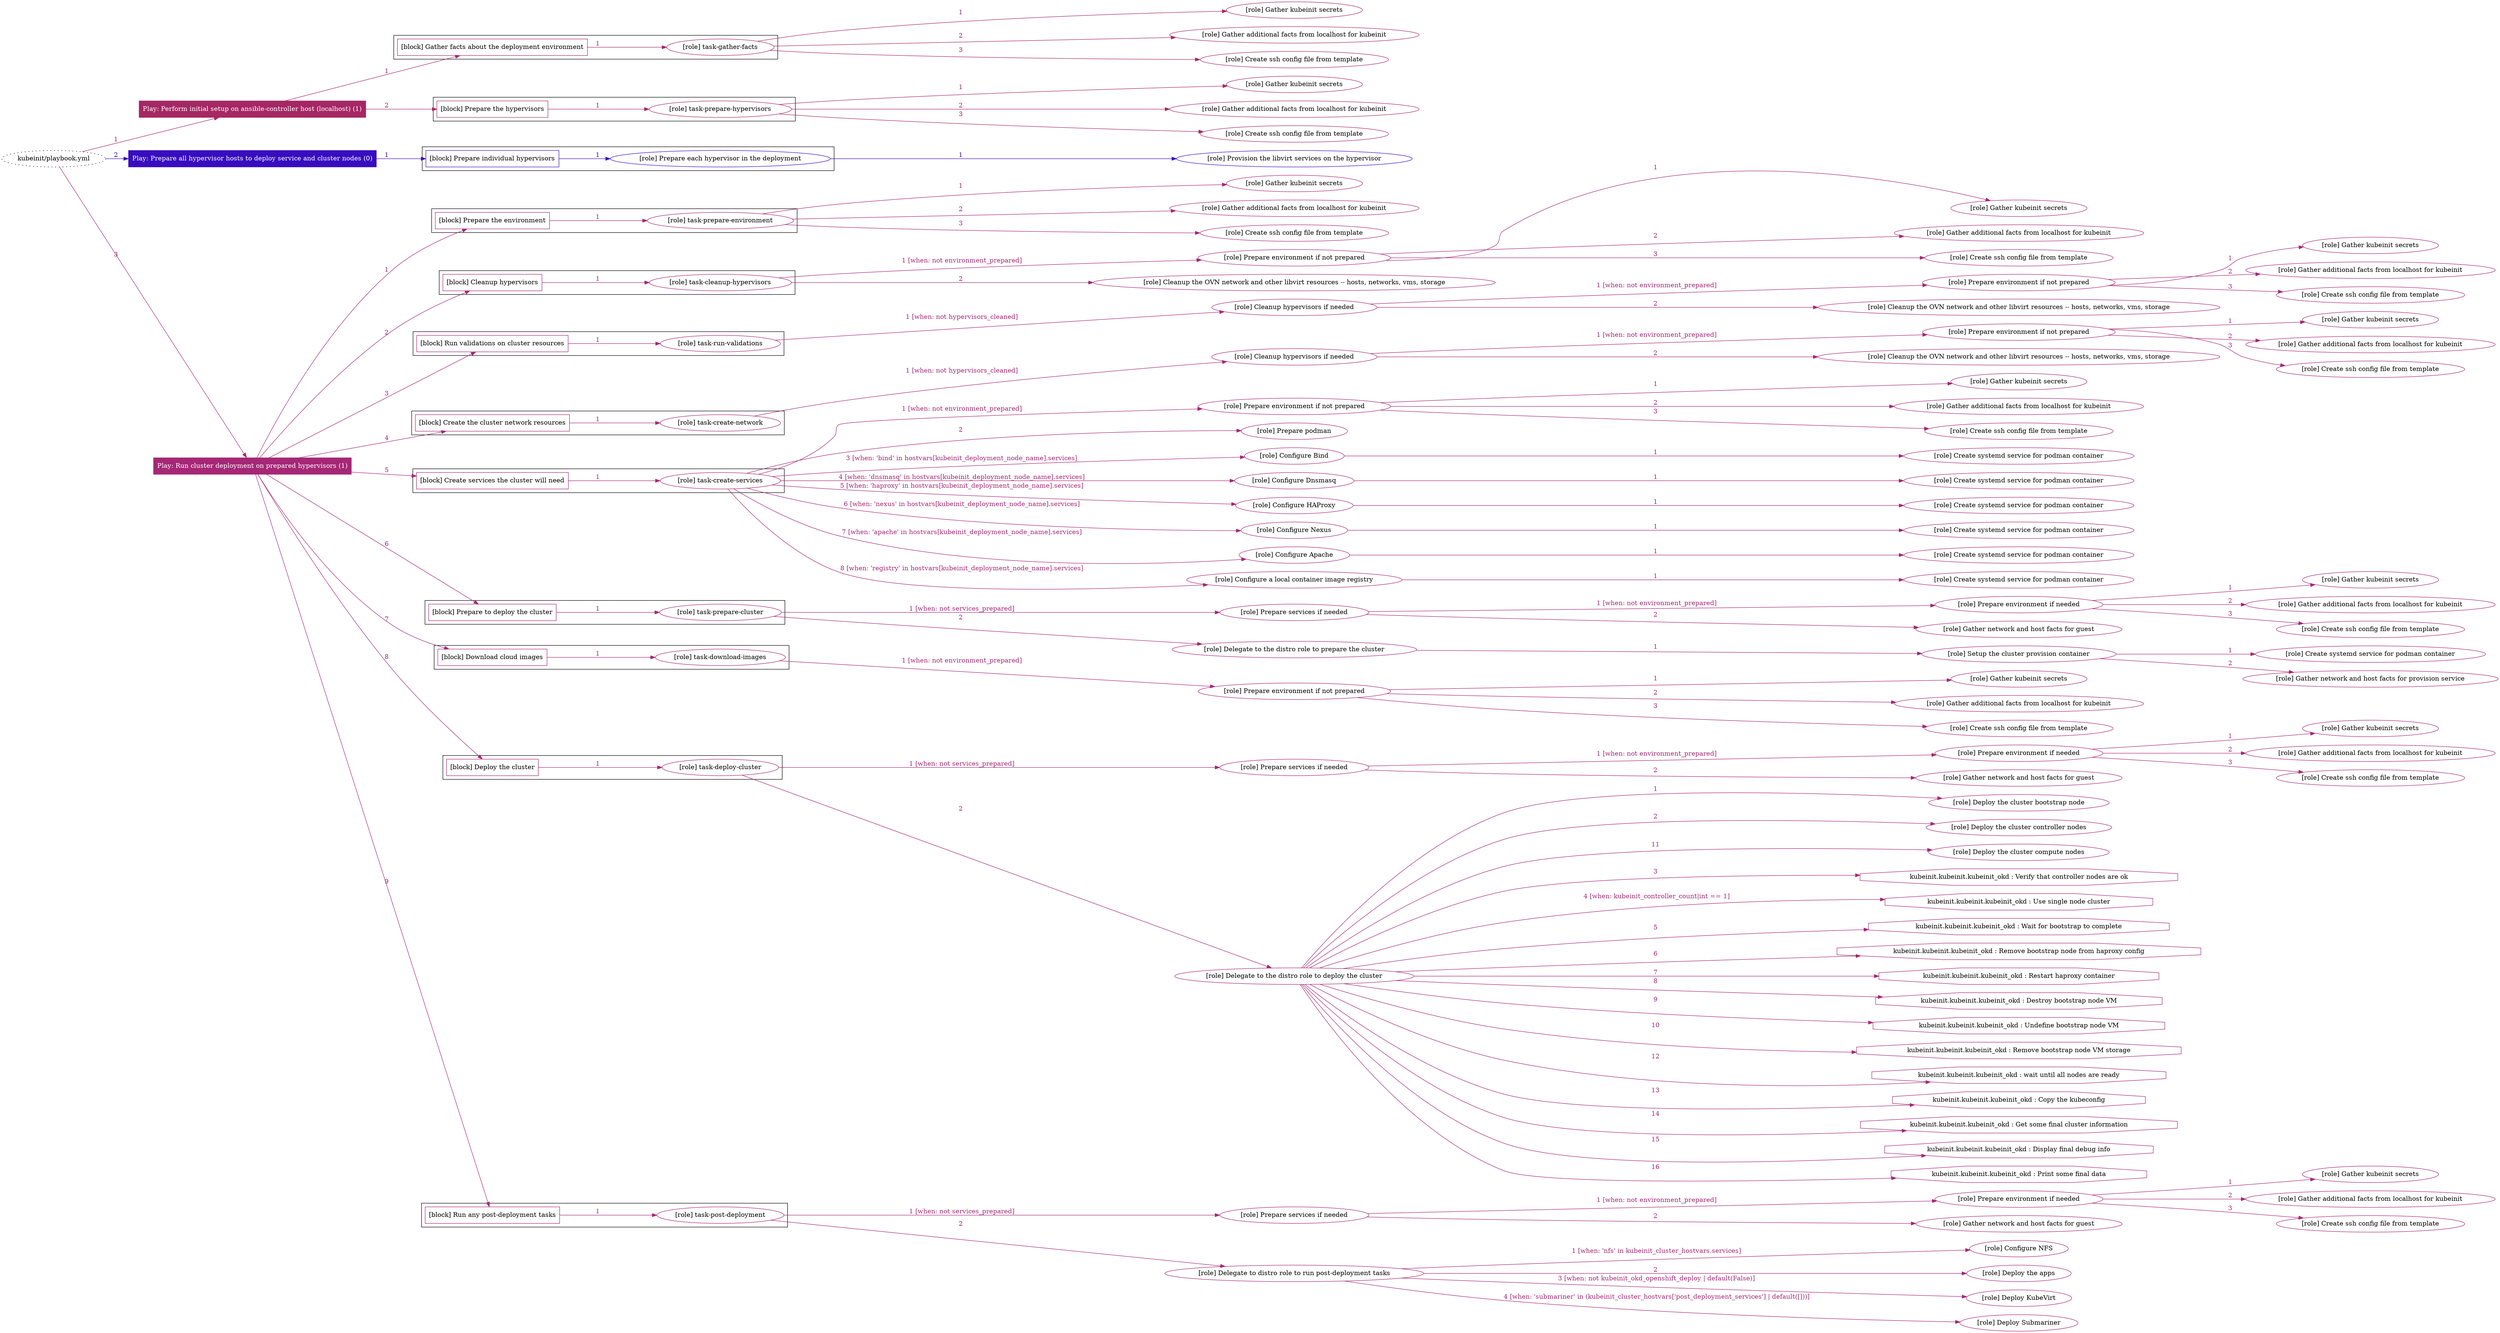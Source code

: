 digraph {
	graph [concentrate=true ordering=in rankdir=LR ratio=fill]
	edge [esep=5 sep=10]
	"kubeinit/playbook.yml" [URL="/home/runner/work/kubeinit/kubeinit/kubeinit/playbook.yml" id=playbook_8bba16a3 style=dotted]
	play_298c1150 [label="Play: Perform initial setup on ansible-controller host (localhost) (1)" URL="/home/runner/work/kubeinit/kubeinit/kubeinit/playbook.yml" color="#a52764" fontcolor="#ffffff" id=play_298c1150 shape=box style=filled tooltip=localhost]
	"kubeinit/playbook.yml" -> play_298c1150 [label="1 " color="#a52764" fontcolor="#a52764" id=edge_2443ca2d labeltooltip="1 " tooltip="1 "]
	subgraph "Gather kubeinit secrets" {
		role_be871ae6 [label="[role] Gather kubeinit secrets" URL="/home/runner/.ansible/collections/ansible_collections/kubeinit/kubeinit/roles/kubeinit_prepare/tasks/gather_kubeinit_facts.yml" color="#a52764" id=role_be871ae6 tooltip="Gather kubeinit secrets"]
	}
	subgraph "Gather additional facts from localhost for kubeinit" {
		role_c6b97540 [label="[role] Gather additional facts from localhost for kubeinit" URL="/home/runner/.ansible/collections/ansible_collections/kubeinit/kubeinit/roles/kubeinit_prepare/tasks/gather_kubeinit_facts.yml" color="#a52764" id=role_c6b97540 tooltip="Gather additional facts from localhost for kubeinit"]
	}
	subgraph "Create ssh config file from template" {
		role_3e0d8924 [label="[role] Create ssh config file from template" URL="/home/runner/.ansible/collections/ansible_collections/kubeinit/kubeinit/roles/kubeinit_prepare/tasks/gather_kubeinit_facts.yml" color="#a52764" id=role_3e0d8924 tooltip="Create ssh config file from template"]
	}
	subgraph "task-gather-facts" {
		role_229a7593 [label="[role] task-gather-facts" URL="/home/runner/work/kubeinit/kubeinit/kubeinit/playbook.yml" color="#a52764" id=role_229a7593 tooltip="task-gather-facts"]
		role_229a7593 -> role_be871ae6 [label="1 " color="#a52764" fontcolor="#a52764" id=edge_94e85a95 labeltooltip="1 " tooltip="1 "]
		role_229a7593 -> role_c6b97540 [label="2 " color="#a52764" fontcolor="#a52764" id=edge_6e5952a1 labeltooltip="2 " tooltip="2 "]
		role_229a7593 -> role_3e0d8924 [label="3 " color="#a52764" fontcolor="#a52764" id=edge_003f9d13 labeltooltip="3 " tooltip="3 "]
	}
	subgraph "Gather kubeinit secrets" {
		role_cd60d094 [label="[role] Gather kubeinit secrets" URL="/home/runner/.ansible/collections/ansible_collections/kubeinit/kubeinit/roles/kubeinit_prepare/tasks/gather_kubeinit_facts.yml" color="#a52764" id=role_cd60d094 tooltip="Gather kubeinit secrets"]
	}
	subgraph "Gather additional facts from localhost for kubeinit" {
		role_15b84cd7 [label="[role] Gather additional facts from localhost for kubeinit" URL="/home/runner/.ansible/collections/ansible_collections/kubeinit/kubeinit/roles/kubeinit_prepare/tasks/gather_kubeinit_facts.yml" color="#a52764" id=role_15b84cd7 tooltip="Gather additional facts from localhost for kubeinit"]
	}
	subgraph "Create ssh config file from template" {
		role_4c7adc35 [label="[role] Create ssh config file from template" URL="/home/runner/.ansible/collections/ansible_collections/kubeinit/kubeinit/roles/kubeinit_prepare/tasks/gather_kubeinit_facts.yml" color="#a52764" id=role_4c7adc35 tooltip="Create ssh config file from template"]
	}
	subgraph "task-prepare-hypervisors" {
		role_19bfb88e [label="[role] task-prepare-hypervisors" URL="/home/runner/work/kubeinit/kubeinit/kubeinit/playbook.yml" color="#a52764" id=role_19bfb88e tooltip="task-prepare-hypervisors"]
		role_19bfb88e -> role_cd60d094 [label="1 " color="#a52764" fontcolor="#a52764" id=edge_35d46759 labeltooltip="1 " tooltip="1 "]
		role_19bfb88e -> role_15b84cd7 [label="2 " color="#a52764" fontcolor="#a52764" id=edge_389e62aa labeltooltip="2 " tooltip="2 "]
		role_19bfb88e -> role_4c7adc35 [label="3 " color="#a52764" fontcolor="#a52764" id=edge_4c8600df labeltooltip="3 " tooltip="3 "]
	}
	subgraph "Play: Perform initial setup on ansible-controller host (localhost) (1)" {
		play_298c1150 -> block_a85efd81 [label=1 color="#a52764" fontcolor="#a52764" id=edge_731f6dea labeltooltip=1 tooltip=1]
		subgraph cluster_block_a85efd81 {
			block_a85efd81 [label="[block] Gather facts about the deployment environment" URL="/home/runner/work/kubeinit/kubeinit/kubeinit/playbook.yml" color="#a52764" id=block_a85efd81 labeltooltip="Gather facts about the deployment environment" shape=box tooltip="Gather facts about the deployment environment"]
			block_a85efd81 -> role_229a7593 [label="1 " color="#a52764" fontcolor="#a52764" id=edge_6ba01e32 labeltooltip="1 " tooltip="1 "]
		}
		play_298c1150 -> block_88b16ea9 [label=2 color="#a52764" fontcolor="#a52764" id=edge_bb5fac84 labeltooltip=2 tooltip=2]
		subgraph cluster_block_88b16ea9 {
			block_88b16ea9 [label="[block] Prepare the hypervisors" URL="/home/runner/work/kubeinit/kubeinit/kubeinit/playbook.yml" color="#a52764" id=block_88b16ea9 labeltooltip="Prepare the hypervisors" shape=box tooltip="Prepare the hypervisors"]
			block_88b16ea9 -> role_19bfb88e [label="1 " color="#a52764" fontcolor="#a52764" id=edge_de66928a labeltooltip="1 " tooltip="1 "]
		}
	}
	play_d7772b7f [label="Play: Prepare all hypervisor hosts to deploy service and cluster nodes (0)" URL="/home/runner/work/kubeinit/kubeinit/kubeinit/playbook.yml" color="#380dbf" fontcolor="#ffffff" id=play_d7772b7f shape=box style=filled tooltip="Play: Prepare all hypervisor hosts to deploy service and cluster nodes (0)"]
	"kubeinit/playbook.yml" -> play_d7772b7f [label="2 " color="#380dbf" fontcolor="#380dbf" id=edge_390baf50 labeltooltip="2 " tooltip="2 "]
	subgraph "Provision the libvirt services on the hypervisor" {
		role_87fde00a [label="[role] Provision the libvirt services on the hypervisor" URL="/home/runner/.ansible/collections/ansible_collections/kubeinit/kubeinit/roles/kubeinit_prepare/tasks/prepare_hypervisor.yml" color="#380dbf" id=role_87fde00a tooltip="Provision the libvirt services on the hypervisor"]
	}
	subgraph "Prepare each hypervisor in the deployment" {
		role_7b59f440 [label="[role] Prepare each hypervisor in the deployment" URL="/home/runner/work/kubeinit/kubeinit/kubeinit/playbook.yml" color="#380dbf" id=role_7b59f440 tooltip="Prepare each hypervisor in the deployment"]
		role_7b59f440 -> role_87fde00a [label="1 " color="#380dbf" fontcolor="#380dbf" id=edge_9df9d782 labeltooltip="1 " tooltip="1 "]
	}
	subgraph "Play: Prepare all hypervisor hosts to deploy service and cluster nodes (0)" {
		play_d7772b7f -> block_9e5c68e3 [label=1 color="#380dbf" fontcolor="#380dbf" id=edge_b42a33ef labeltooltip=1 tooltip=1]
		subgraph cluster_block_9e5c68e3 {
			block_9e5c68e3 [label="[block] Prepare individual hypervisors" URL="/home/runner/work/kubeinit/kubeinit/kubeinit/playbook.yml" color="#380dbf" id=block_9e5c68e3 labeltooltip="Prepare individual hypervisors" shape=box tooltip="Prepare individual hypervisors"]
			block_9e5c68e3 -> role_7b59f440 [label="1 " color="#380dbf" fontcolor="#380dbf" id=edge_3a392084 labeltooltip="1 " tooltip="1 "]
		}
	}
	play_c124c554 [label="Play: Run cluster deployment on prepared hypervisors (1)" URL="/home/runner/work/kubeinit/kubeinit/kubeinit/playbook.yml" color="#a52776" fontcolor="#ffffff" id=play_c124c554 shape=box style=filled tooltip=localhost]
	"kubeinit/playbook.yml" -> play_c124c554 [label="3 " color="#a52776" fontcolor="#a52776" id=edge_d4a21725 labeltooltip="3 " tooltip="3 "]
	subgraph "Gather kubeinit secrets" {
		role_42d2a029 [label="[role] Gather kubeinit secrets" URL="/home/runner/.ansible/collections/ansible_collections/kubeinit/kubeinit/roles/kubeinit_prepare/tasks/gather_kubeinit_facts.yml" color="#a52776" id=role_42d2a029 tooltip="Gather kubeinit secrets"]
	}
	subgraph "Gather additional facts from localhost for kubeinit" {
		role_2767defe [label="[role] Gather additional facts from localhost for kubeinit" URL="/home/runner/.ansible/collections/ansible_collections/kubeinit/kubeinit/roles/kubeinit_prepare/tasks/gather_kubeinit_facts.yml" color="#a52776" id=role_2767defe tooltip="Gather additional facts from localhost for kubeinit"]
	}
	subgraph "Create ssh config file from template" {
		role_16502e6c [label="[role] Create ssh config file from template" URL="/home/runner/.ansible/collections/ansible_collections/kubeinit/kubeinit/roles/kubeinit_prepare/tasks/gather_kubeinit_facts.yml" color="#a52776" id=role_16502e6c tooltip="Create ssh config file from template"]
	}
	subgraph "task-prepare-environment" {
		role_2decfa94 [label="[role] task-prepare-environment" URL="/home/runner/work/kubeinit/kubeinit/kubeinit/playbook.yml" color="#a52776" id=role_2decfa94 tooltip="task-prepare-environment"]
		role_2decfa94 -> role_42d2a029 [label="1 " color="#a52776" fontcolor="#a52776" id=edge_4a29dc2b labeltooltip="1 " tooltip="1 "]
		role_2decfa94 -> role_2767defe [label="2 " color="#a52776" fontcolor="#a52776" id=edge_a710e955 labeltooltip="2 " tooltip="2 "]
		role_2decfa94 -> role_16502e6c [label="3 " color="#a52776" fontcolor="#a52776" id=edge_cb7dd8d6 labeltooltip="3 " tooltip="3 "]
	}
	subgraph "Gather kubeinit secrets" {
		role_9c5bdf3d [label="[role] Gather kubeinit secrets" URL="/home/runner/.ansible/collections/ansible_collections/kubeinit/kubeinit/roles/kubeinit_prepare/tasks/gather_kubeinit_facts.yml" color="#a52776" id=role_9c5bdf3d tooltip="Gather kubeinit secrets"]
	}
	subgraph "Gather additional facts from localhost for kubeinit" {
		role_6ddcacd0 [label="[role] Gather additional facts from localhost for kubeinit" URL="/home/runner/.ansible/collections/ansible_collections/kubeinit/kubeinit/roles/kubeinit_prepare/tasks/gather_kubeinit_facts.yml" color="#a52776" id=role_6ddcacd0 tooltip="Gather additional facts from localhost for kubeinit"]
	}
	subgraph "Create ssh config file from template" {
		role_fb392f05 [label="[role] Create ssh config file from template" URL="/home/runner/.ansible/collections/ansible_collections/kubeinit/kubeinit/roles/kubeinit_prepare/tasks/gather_kubeinit_facts.yml" color="#a52776" id=role_fb392f05 tooltip="Create ssh config file from template"]
	}
	subgraph "Prepare environment if not prepared" {
		role_d243bd77 [label="[role] Prepare environment if not prepared" URL="/home/runner/.ansible/collections/ansible_collections/kubeinit/kubeinit/roles/kubeinit_prepare/tasks/cleanup_hypervisors.yml" color="#a52776" id=role_d243bd77 tooltip="Prepare environment if not prepared"]
		role_d243bd77 -> role_9c5bdf3d [label="1 " color="#a52776" fontcolor="#a52776" id=edge_11791e09 labeltooltip="1 " tooltip="1 "]
		role_d243bd77 -> role_6ddcacd0 [label="2 " color="#a52776" fontcolor="#a52776" id=edge_ce1aff98 labeltooltip="2 " tooltip="2 "]
		role_d243bd77 -> role_fb392f05 [label="3 " color="#a52776" fontcolor="#a52776" id=edge_4ff0a209 labeltooltip="3 " tooltip="3 "]
	}
	subgraph "Cleanup the OVN network and other libvirt resources -- hosts, networks, vms, storage" {
		role_f4944524 [label="[role] Cleanup the OVN network and other libvirt resources -- hosts, networks, vms, storage" URL="/home/runner/.ansible/collections/ansible_collections/kubeinit/kubeinit/roles/kubeinit_prepare/tasks/cleanup_hypervisors.yml" color="#a52776" id=role_f4944524 tooltip="Cleanup the OVN network and other libvirt resources -- hosts, networks, vms, storage"]
	}
	subgraph "task-cleanup-hypervisors" {
		role_bf451d52 [label="[role] task-cleanup-hypervisors" URL="/home/runner/work/kubeinit/kubeinit/kubeinit/playbook.yml" color="#a52776" id=role_bf451d52 tooltip="task-cleanup-hypervisors"]
		role_bf451d52 -> role_d243bd77 [label="1 [when: not environment_prepared]" color="#a52776" fontcolor="#a52776" id=edge_1253e52d labeltooltip="1 [when: not environment_prepared]" tooltip="1 [when: not environment_prepared]"]
		role_bf451d52 -> role_f4944524 [label="2 " color="#a52776" fontcolor="#a52776" id=edge_e0a2ded7 labeltooltip="2 " tooltip="2 "]
	}
	subgraph "Gather kubeinit secrets" {
		role_f9cc837f [label="[role] Gather kubeinit secrets" URL="/home/runner/.ansible/collections/ansible_collections/kubeinit/kubeinit/roles/kubeinit_prepare/tasks/gather_kubeinit_facts.yml" color="#a52776" id=role_f9cc837f tooltip="Gather kubeinit secrets"]
	}
	subgraph "Gather additional facts from localhost for kubeinit" {
		role_d9dc4f86 [label="[role] Gather additional facts from localhost for kubeinit" URL="/home/runner/.ansible/collections/ansible_collections/kubeinit/kubeinit/roles/kubeinit_prepare/tasks/gather_kubeinit_facts.yml" color="#a52776" id=role_d9dc4f86 tooltip="Gather additional facts from localhost for kubeinit"]
	}
	subgraph "Create ssh config file from template" {
		role_bcd898f2 [label="[role] Create ssh config file from template" URL="/home/runner/.ansible/collections/ansible_collections/kubeinit/kubeinit/roles/kubeinit_prepare/tasks/gather_kubeinit_facts.yml" color="#a52776" id=role_bcd898f2 tooltip="Create ssh config file from template"]
	}
	subgraph "Prepare environment if not prepared" {
		role_1819642b [label="[role] Prepare environment if not prepared" URL="/home/runner/.ansible/collections/ansible_collections/kubeinit/kubeinit/roles/kubeinit_prepare/tasks/cleanup_hypervisors.yml" color="#a52776" id=role_1819642b tooltip="Prepare environment if not prepared"]
		role_1819642b -> role_f9cc837f [label="1 " color="#a52776" fontcolor="#a52776" id=edge_8b09a7d4 labeltooltip="1 " tooltip="1 "]
		role_1819642b -> role_d9dc4f86 [label="2 " color="#a52776" fontcolor="#a52776" id=edge_123cd932 labeltooltip="2 " tooltip="2 "]
		role_1819642b -> role_bcd898f2 [label="3 " color="#a52776" fontcolor="#a52776" id=edge_15d63f57 labeltooltip="3 " tooltip="3 "]
	}
	subgraph "Cleanup the OVN network and other libvirt resources -- hosts, networks, vms, storage" {
		role_2d50f303 [label="[role] Cleanup the OVN network and other libvirt resources -- hosts, networks, vms, storage" URL="/home/runner/.ansible/collections/ansible_collections/kubeinit/kubeinit/roles/kubeinit_prepare/tasks/cleanup_hypervisors.yml" color="#a52776" id=role_2d50f303 tooltip="Cleanup the OVN network and other libvirt resources -- hosts, networks, vms, storage"]
	}
	subgraph "Cleanup hypervisors if needed" {
		role_c2c59501 [label="[role] Cleanup hypervisors if needed" URL="/home/runner/.ansible/collections/ansible_collections/kubeinit/kubeinit/roles/kubeinit_validations/tasks/main.yml" color="#a52776" id=role_c2c59501 tooltip="Cleanup hypervisors if needed"]
		role_c2c59501 -> role_1819642b [label="1 [when: not environment_prepared]" color="#a52776" fontcolor="#a52776" id=edge_ec2d3e67 labeltooltip="1 [when: not environment_prepared]" tooltip="1 [when: not environment_prepared]"]
		role_c2c59501 -> role_2d50f303 [label="2 " color="#a52776" fontcolor="#a52776" id=edge_3f22b93c labeltooltip="2 " tooltip="2 "]
	}
	subgraph "task-run-validations" {
		role_9d064653 [label="[role] task-run-validations" URL="/home/runner/work/kubeinit/kubeinit/kubeinit/playbook.yml" color="#a52776" id=role_9d064653 tooltip="task-run-validations"]
		role_9d064653 -> role_c2c59501 [label="1 [when: not hypervisors_cleaned]" color="#a52776" fontcolor="#a52776" id=edge_536c9745 labeltooltip="1 [when: not hypervisors_cleaned]" tooltip="1 [when: not hypervisors_cleaned]"]
	}
	subgraph "Gather kubeinit secrets" {
		role_d0de2ab2 [label="[role] Gather kubeinit secrets" URL="/home/runner/.ansible/collections/ansible_collections/kubeinit/kubeinit/roles/kubeinit_prepare/tasks/gather_kubeinit_facts.yml" color="#a52776" id=role_d0de2ab2 tooltip="Gather kubeinit secrets"]
	}
	subgraph "Gather additional facts from localhost for kubeinit" {
		role_c8d1dad2 [label="[role] Gather additional facts from localhost for kubeinit" URL="/home/runner/.ansible/collections/ansible_collections/kubeinit/kubeinit/roles/kubeinit_prepare/tasks/gather_kubeinit_facts.yml" color="#a52776" id=role_c8d1dad2 tooltip="Gather additional facts from localhost for kubeinit"]
	}
	subgraph "Create ssh config file from template" {
		role_ded816b6 [label="[role] Create ssh config file from template" URL="/home/runner/.ansible/collections/ansible_collections/kubeinit/kubeinit/roles/kubeinit_prepare/tasks/gather_kubeinit_facts.yml" color="#a52776" id=role_ded816b6 tooltip="Create ssh config file from template"]
	}
	subgraph "Prepare environment if not prepared" {
		role_6d076abd [label="[role] Prepare environment if not prepared" URL="/home/runner/.ansible/collections/ansible_collections/kubeinit/kubeinit/roles/kubeinit_prepare/tasks/cleanup_hypervisors.yml" color="#a52776" id=role_6d076abd tooltip="Prepare environment if not prepared"]
		role_6d076abd -> role_d0de2ab2 [label="1 " color="#a52776" fontcolor="#a52776" id=edge_6784752e labeltooltip="1 " tooltip="1 "]
		role_6d076abd -> role_c8d1dad2 [label="2 " color="#a52776" fontcolor="#a52776" id=edge_d82f97a7 labeltooltip="2 " tooltip="2 "]
		role_6d076abd -> role_ded816b6 [label="3 " color="#a52776" fontcolor="#a52776" id=edge_11a82bbc labeltooltip="3 " tooltip="3 "]
	}
	subgraph "Cleanup the OVN network and other libvirt resources -- hosts, networks, vms, storage" {
		role_20701069 [label="[role] Cleanup the OVN network and other libvirt resources -- hosts, networks, vms, storage" URL="/home/runner/.ansible/collections/ansible_collections/kubeinit/kubeinit/roles/kubeinit_prepare/tasks/cleanup_hypervisors.yml" color="#a52776" id=role_20701069 tooltip="Cleanup the OVN network and other libvirt resources -- hosts, networks, vms, storage"]
	}
	subgraph "Cleanup hypervisors if needed" {
		role_e3dfb6e1 [label="[role] Cleanup hypervisors if needed" URL="/home/runner/.ansible/collections/ansible_collections/kubeinit/kubeinit/roles/kubeinit_libvirt/tasks/create_network.yml" color="#a52776" id=role_e3dfb6e1 tooltip="Cleanup hypervisors if needed"]
		role_e3dfb6e1 -> role_6d076abd [label="1 [when: not environment_prepared]" color="#a52776" fontcolor="#a52776" id=edge_5e9fc51c labeltooltip="1 [when: not environment_prepared]" tooltip="1 [when: not environment_prepared]"]
		role_e3dfb6e1 -> role_20701069 [label="2 " color="#a52776" fontcolor="#a52776" id=edge_655a1fec labeltooltip="2 " tooltip="2 "]
	}
	subgraph "task-create-network" {
		role_a474e967 [label="[role] task-create-network" URL="/home/runner/work/kubeinit/kubeinit/kubeinit/playbook.yml" color="#a52776" id=role_a474e967 tooltip="task-create-network"]
		role_a474e967 -> role_e3dfb6e1 [label="1 [when: not hypervisors_cleaned]" color="#a52776" fontcolor="#a52776" id=edge_432597db labeltooltip="1 [when: not hypervisors_cleaned]" tooltip="1 [when: not hypervisors_cleaned]"]
	}
	subgraph "Gather kubeinit secrets" {
		role_bfc0c679 [label="[role] Gather kubeinit secrets" URL="/home/runner/.ansible/collections/ansible_collections/kubeinit/kubeinit/roles/kubeinit_prepare/tasks/gather_kubeinit_facts.yml" color="#a52776" id=role_bfc0c679 tooltip="Gather kubeinit secrets"]
	}
	subgraph "Gather additional facts from localhost for kubeinit" {
		role_c0da2437 [label="[role] Gather additional facts from localhost for kubeinit" URL="/home/runner/.ansible/collections/ansible_collections/kubeinit/kubeinit/roles/kubeinit_prepare/tasks/gather_kubeinit_facts.yml" color="#a52776" id=role_c0da2437 tooltip="Gather additional facts from localhost for kubeinit"]
	}
	subgraph "Create ssh config file from template" {
		role_4eec370f [label="[role] Create ssh config file from template" URL="/home/runner/.ansible/collections/ansible_collections/kubeinit/kubeinit/roles/kubeinit_prepare/tasks/gather_kubeinit_facts.yml" color="#a52776" id=role_4eec370f tooltip="Create ssh config file from template"]
	}
	subgraph "Prepare environment if not prepared" {
		role_2877cb6f [label="[role] Prepare environment if not prepared" URL="/home/runner/.ansible/collections/ansible_collections/kubeinit/kubeinit/roles/kubeinit_services/tasks/main.yml" color="#a52776" id=role_2877cb6f tooltip="Prepare environment if not prepared"]
		role_2877cb6f -> role_bfc0c679 [label="1 " color="#a52776" fontcolor="#a52776" id=edge_5788544a labeltooltip="1 " tooltip="1 "]
		role_2877cb6f -> role_c0da2437 [label="2 " color="#a52776" fontcolor="#a52776" id=edge_5dcbaec4 labeltooltip="2 " tooltip="2 "]
		role_2877cb6f -> role_4eec370f [label="3 " color="#a52776" fontcolor="#a52776" id=edge_a1e60fcb labeltooltip="3 " tooltip="3 "]
	}
	subgraph "Prepare podman" {
		role_2a2bb1fa [label="[role] Prepare podman" URL="/home/runner/.ansible/collections/ansible_collections/kubeinit/kubeinit/roles/kubeinit_services/tasks/00_create_service_pod.yml" color="#a52776" id=role_2a2bb1fa tooltip="Prepare podman"]
	}
	subgraph "Create systemd service for podman container" {
		role_0e867b2d [label="[role] Create systemd service for podman container" URL="/home/runner/.ansible/collections/ansible_collections/kubeinit/kubeinit/roles/kubeinit_bind/tasks/main.yml" color="#a52776" id=role_0e867b2d tooltip="Create systemd service for podman container"]
	}
	subgraph "Configure Bind" {
		role_4ddf03a1 [label="[role] Configure Bind" URL="/home/runner/.ansible/collections/ansible_collections/kubeinit/kubeinit/roles/kubeinit_services/tasks/start_services_containers.yml" color="#a52776" id=role_4ddf03a1 tooltip="Configure Bind"]
		role_4ddf03a1 -> role_0e867b2d [label="1 " color="#a52776" fontcolor="#a52776" id=edge_3e7899ef labeltooltip="1 " tooltip="1 "]
	}
	subgraph "Create systemd service for podman container" {
		role_6e578f24 [label="[role] Create systemd service for podman container" URL="/home/runner/.ansible/collections/ansible_collections/kubeinit/kubeinit/roles/kubeinit_dnsmasq/tasks/main.yml" color="#a52776" id=role_6e578f24 tooltip="Create systemd service for podman container"]
	}
	subgraph "Configure Dnsmasq" {
		role_db5a4a31 [label="[role] Configure Dnsmasq" URL="/home/runner/.ansible/collections/ansible_collections/kubeinit/kubeinit/roles/kubeinit_services/tasks/start_services_containers.yml" color="#a52776" id=role_db5a4a31 tooltip="Configure Dnsmasq"]
		role_db5a4a31 -> role_6e578f24 [label="1 " color="#a52776" fontcolor="#a52776" id=edge_7ca1ec04 labeltooltip="1 " tooltip="1 "]
	}
	subgraph "Create systemd service for podman container" {
		role_11c7b939 [label="[role] Create systemd service for podman container" URL="/home/runner/.ansible/collections/ansible_collections/kubeinit/kubeinit/roles/kubeinit_haproxy/tasks/main.yml" color="#a52776" id=role_11c7b939 tooltip="Create systemd service for podman container"]
	}
	subgraph "Configure HAProxy" {
		role_70692ae6 [label="[role] Configure HAProxy" URL="/home/runner/.ansible/collections/ansible_collections/kubeinit/kubeinit/roles/kubeinit_services/tasks/start_services_containers.yml" color="#a52776" id=role_70692ae6 tooltip="Configure HAProxy"]
		role_70692ae6 -> role_11c7b939 [label="1 " color="#a52776" fontcolor="#a52776" id=edge_2c3fcbf0 labeltooltip="1 " tooltip="1 "]
	}
	subgraph "Create systemd service for podman container" {
		role_511bb63c [label="[role] Create systemd service for podman container" URL="/home/runner/.ansible/collections/ansible_collections/kubeinit/kubeinit/roles/kubeinit_nexus/tasks/main.yml" color="#a52776" id=role_511bb63c tooltip="Create systemd service for podman container"]
	}
	subgraph "Configure Nexus" {
		role_baec11e8 [label="[role] Configure Nexus" URL="/home/runner/.ansible/collections/ansible_collections/kubeinit/kubeinit/roles/kubeinit_services/tasks/start_services_containers.yml" color="#a52776" id=role_baec11e8 tooltip="Configure Nexus"]
		role_baec11e8 -> role_511bb63c [label="1 " color="#a52776" fontcolor="#a52776" id=edge_ddc58ddd labeltooltip="1 " tooltip="1 "]
	}
	subgraph "Create systemd service for podman container" {
		role_9a499e7d [label="[role] Create systemd service for podman container" URL="/home/runner/.ansible/collections/ansible_collections/kubeinit/kubeinit/roles/kubeinit_apache/tasks/main.yml" color="#a52776" id=role_9a499e7d tooltip="Create systemd service for podman container"]
	}
	subgraph "Configure Apache" {
		role_b261443d [label="[role] Configure Apache" URL="/home/runner/.ansible/collections/ansible_collections/kubeinit/kubeinit/roles/kubeinit_services/tasks/start_services_containers.yml" color="#a52776" id=role_b261443d tooltip="Configure Apache"]
		role_b261443d -> role_9a499e7d [label="1 " color="#a52776" fontcolor="#a52776" id=edge_84717069 labeltooltip="1 " tooltip="1 "]
	}
	subgraph "Create systemd service for podman container" {
		role_344d314a [label="[role] Create systemd service for podman container" URL="/home/runner/.ansible/collections/ansible_collections/kubeinit/kubeinit/roles/kubeinit_registry/tasks/main.yml" color="#a52776" id=role_344d314a tooltip="Create systemd service for podman container"]
	}
	subgraph "Configure a local container image registry" {
		role_aabfa707 [label="[role] Configure a local container image registry" URL="/home/runner/.ansible/collections/ansible_collections/kubeinit/kubeinit/roles/kubeinit_services/tasks/start_services_containers.yml" color="#a52776" id=role_aabfa707 tooltip="Configure a local container image registry"]
		role_aabfa707 -> role_344d314a [label="1 " color="#a52776" fontcolor="#a52776" id=edge_dbf9de6d labeltooltip="1 " tooltip="1 "]
	}
	subgraph "task-create-services" {
		role_d0da881b [label="[role] task-create-services" URL="/home/runner/work/kubeinit/kubeinit/kubeinit/playbook.yml" color="#a52776" id=role_d0da881b tooltip="task-create-services"]
		role_d0da881b -> role_2877cb6f [label="1 [when: not environment_prepared]" color="#a52776" fontcolor="#a52776" id=edge_4cc48eba labeltooltip="1 [when: not environment_prepared]" tooltip="1 [when: not environment_prepared]"]
		role_d0da881b -> role_2a2bb1fa [label="2 " color="#a52776" fontcolor="#a52776" id=edge_dceb26d6 labeltooltip="2 " tooltip="2 "]
		role_d0da881b -> role_4ddf03a1 [label="3 [when: 'bind' in hostvars[kubeinit_deployment_node_name].services]" color="#a52776" fontcolor="#a52776" id=edge_1658c7d0 labeltooltip="3 [when: 'bind' in hostvars[kubeinit_deployment_node_name].services]" tooltip="3 [when: 'bind' in hostvars[kubeinit_deployment_node_name].services]"]
		role_d0da881b -> role_db5a4a31 [label="4 [when: 'dnsmasq' in hostvars[kubeinit_deployment_node_name].services]" color="#a52776" fontcolor="#a52776" id=edge_99a02e91 labeltooltip="4 [when: 'dnsmasq' in hostvars[kubeinit_deployment_node_name].services]" tooltip="4 [when: 'dnsmasq' in hostvars[kubeinit_deployment_node_name].services]"]
		role_d0da881b -> role_70692ae6 [label="5 [when: 'haproxy' in hostvars[kubeinit_deployment_node_name].services]" color="#a52776" fontcolor="#a52776" id=edge_a0576bb6 labeltooltip="5 [when: 'haproxy' in hostvars[kubeinit_deployment_node_name].services]" tooltip="5 [when: 'haproxy' in hostvars[kubeinit_deployment_node_name].services]"]
		role_d0da881b -> role_baec11e8 [label="6 [when: 'nexus' in hostvars[kubeinit_deployment_node_name].services]" color="#a52776" fontcolor="#a52776" id=edge_0ff32be4 labeltooltip="6 [when: 'nexus' in hostvars[kubeinit_deployment_node_name].services]" tooltip="6 [when: 'nexus' in hostvars[kubeinit_deployment_node_name].services]"]
		role_d0da881b -> role_b261443d [label="7 [when: 'apache' in hostvars[kubeinit_deployment_node_name].services]" color="#a52776" fontcolor="#a52776" id=edge_e3aba5a5 labeltooltip="7 [when: 'apache' in hostvars[kubeinit_deployment_node_name].services]" tooltip="7 [when: 'apache' in hostvars[kubeinit_deployment_node_name].services]"]
		role_d0da881b -> role_aabfa707 [label="8 [when: 'registry' in hostvars[kubeinit_deployment_node_name].services]" color="#a52776" fontcolor="#a52776" id=edge_d32a096a labeltooltip="8 [when: 'registry' in hostvars[kubeinit_deployment_node_name].services]" tooltip="8 [when: 'registry' in hostvars[kubeinit_deployment_node_name].services]"]
	}
	subgraph "Gather kubeinit secrets" {
		role_1c4e717c [label="[role] Gather kubeinit secrets" URL="/home/runner/.ansible/collections/ansible_collections/kubeinit/kubeinit/roles/kubeinit_prepare/tasks/gather_kubeinit_facts.yml" color="#a52776" id=role_1c4e717c tooltip="Gather kubeinit secrets"]
	}
	subgraph "Gather additional facts from localhost for kubeinit" {
		role_39485a8d [label="[role] Gather additional facts from localhost for kubeinit" URL="/home/runner/.ansible/collections/ansible_collections/kubeinit/kubeinit/roles/kubeinit_prepare/tasks/gather_kubeinit_facts.yml" color="#a52776" id=role_39485a8d tooltip="Gather additional facts from localhost for kubeinit"]
	}
	subgraph "Create ssh config file from template" {
		role_72486531 [label="[role] Create ssh config file from template" URL="/home/runner/.ansible/collections/ansible_collections/kubeinit/kubeinit/roles/kubeinit_prepare/tasks/gather_kubeinit_facts.yml" color="#a52776" id=role_72486531 tooltip="Create ssh config file from template"]
	}
	subgraph "Prepare environment if needed" {
		role_70d69cfb [label="[role] Prepare environment if needed" URL="/home/runner/.ansible/collections/ansible_collections/kubeinit/kubeinit/roles/kubeinit_services/tasks/prepare_services.yml" color="#a52776" id=role_70d69cfb tooltip="Prepare environment if needed"]
		role_70d69cfb -> role_1c4e717c [label="1 " color="#a52776" fontcolor="#a52776" id=edge_d4550703 labeltooltip="1 " tooltip="1 "]
		role_70d69cfb -> role_39485a8d [label="2 " color="#a52776" fontcolor="#a52776" id=edge_af44e99a labeltooltip="2 " tooltip="2 "]
		role_70d69cfb -> role_72486531 [label="3 " color="#a52776" fontcolor="#a52776" id=edge_8839149d labeltooltip="3 " tooltip="3 "]
	}
	subgraph "Gather network and host facts for guest" {
		role_480da8a5 [label="[role] Gather network and host facts for guest" URL="/home/runner/.ansible/collections/ansible_collections/kubeinit/kubeinit/roles/kubeinit_services/tasks/prepare_services.yml" color="#a52776" id=role_480da8a5 tooltip="Gather network and host facts for guest"]
	}
	subgraph "Prepare services if needed" {
		role_4df480c0 [label="[role] Prepare services if needed" URL="/home/runner/.ansible/collections/ansible_collections/kubeinit/kubeinit/roles/kubeinit_prepare/tasks/prepare_cluster.yml" color="#a52776" id=role_4df480c0 tooltip="Prepare services if needed"]
		role_4df480c0 -> role_70d69cfb [label="1 [when: not environment_prepared]" color="#a52776" fontcolor="#a52776" id=edge_e700b87e labeltooltip="1 [when: not environment_prepared]" tooltip="1 [when: not environment_prepared]"]
		role_4df480c0 -> role_480da8a5 [label="2 " color="#a52776" fontcolor="#a52776" id=edge_8c9113ac labeltooltip="2 " tooltip="2 "]
	}
	subgraph "Create systemd service for podman container" {
		role_6315d603 [label="[role] Create systemd service for podman container" URL="/home/runner/.ansible/collections/ansible_collections/kubeinit/kubeinit/roles/kubeinit_services/tasks/create_provision_container.yml" color="#a52776" id=role_6315d603 tooltip="Create systemd service for podman container"]
	}
	subgraph "Gather network and host facts for provision service" {
		role_b522898a [label="[role] Gather network and host facts for provision service" URL="/home/runner/.ansible/collections/ansible_collections/kubeinit/kubeinit/roles/kubeinit_services/tasks/create_provision_container.yml" color="#a52776" id=role_b522898a tooltip="Gather network and host facts for provision service"]
	}
	subgraph "Setup the cluster provision container" {
		role_4c536f4b [label="[role] Setup the cluster provision container" URL="/home/runner/.ansible/collections/ansible_collections/kubeinit/kubeinit/roles/kubeinit_okd/tasks/prepare_cluster.yml" color="#a52776" id=role_4c536f4b tooltip="Setup the cluster provision container"]
		role_4c536f4b -> role_6315d603 [label="1 " color="#a52776" fontcolor="#a52776" id=edge_c67ea2a5 labeltooltip="1 " tooltip="1 "]
		role_4c536f4b -> role_b522898a [label="2 " color="#a52776" fontcolor="#a52776" id=edge_fe4aa46f labeltooltip="2 " tooltip="2 "]
	}
	subgraph "Delegate to the distro role to prepare the cluster" {
		role_f8a8fc70 [label="[role] Delegate to the distro role to prepare the cluster" URL="/home/runner/.ansible/collections/ansible_collections/kubeinit/kubeinit/roles/kubeinit_prepare/tasks/prepare_cluster.yml" color="#a52776" id=role_f8a8fc70 tooltip="Delegate to the distro role to prepare the cluster"]
		role_f8a8fc70 -> role_4c536f4b [label="1 " color="#a52776" fontcolor="#a52776" id=edge_9d8fb514 labeltooltip="1 " tooltip="1 "]
	}
	subgraph "task-prepare-cluster" {
		role_23b72c98 [label="[role] task-prepare-cluster" URL="/home/runner/work/kubeinit/kubeinit/kubeinit/playbook.yml" color="#a52776" id=role_23b72c98 tooltip="task-prepare-cluster"]
		role_23b72c98 -> role_4df480c0 [label="1 [when: not services_prepared]" color="#a52776" fontcolor="#a52776" id=edge_7cd1a490 labeltooltip="1 [when: not services_prepared]" tooltip="1 [when: not services_prepared]"]
		role_23b72c98 -> role_f8a8fc70 [label="2 " color="#a52776" fontcolor="#a52776" id=edge_f6bb5c68 labeltooltip="2 " tooltip="2 "]
	}
	subgraph "Gather kubeinit secrets" {
		role_74b944aa [label="[role] Gather kubeinit secrets" URL="/home/runner/.ansible/collections/ansible_collections/kubeinit/kubeinit/roles/kubeinit_prepare/tasks/gather_kubeinit_facts.yml" color="#a52776" id=role_74b944aa tooltip="Gather kubeinit secrets"]
	}
	subgraph "Gather additional facts from localhost for kubeinit" {
		role_fc59dee1 [label="[role] Gather additional facts from localhost for kubeinit" URL="/home/runner/.ansible/collections/ansible_collections/kubeinit/kubeinit/roles/kubeinit_prepare/tasks/gather_kubeinit_facts.yml" color="#a52776" id=role_fc59dee1 tooltip="Gather additional facts from localhost for kubeinit"]
	}
	subgraph "Create ssh config file from template" {
		role_fd5c5bb0 [label="[role] Create ssh config file from template" URL="/home/runner/.ansible/collections/ansible_collections/kubeinit/kubeinit/roles/kubeinit_prepare/tasks/gather_kubeinit_facts.yml" color="#a52776" id=role_fd5c5bb0 tooltip="Create ssh config file from template"]
	}
	subgraph "Prepare environment if not prepared" {
		role_0aa264ca [label="[role] Prepare environment if not prepared" URL="/home/runner/.ansible/collections/ansible_collections/kubeinit/kubeinit/roles/kubeinit_libvirt/tasks/download_cloud_images.yml" color="#a52776" id=role_0aa264ca tooltip="Prepare environment if not prepared"]
		role_0aa264ca -> role_74b944aa [label="1 " color="#a52776" fontcolor="#a52776" id=edge_789b6d9b labeltooltip="1 " tooltip="1 "]
		role_0aa264ca -> role_fc59dee1 [label="2 " color="#a52776" fontcolor="#a52776" id=edge_2e9bb598 labeltooltip="2 " tooltip="2 "]
		role_0aa264ca -> role_fd5c5bb0 [label="3 " color="#a52776" fontcolor="#a52776" id=edge_b345bde6 labeltooltip="3 " tooltip="3 "]
	}
	subgraph "task-download-images" {
		role_45b6c6b3 [label="[role] task-download-images" URL="/home/runner/work/kubeinit/kubeinit/kubeinit/playbook.yml" color="#a52776" id=role_45b6c6b3 tooltip="task-download-images"]
		role_45b6c6b3 -> role_0aa264ca [label="1 [when: not environment_prepared]" color="#a52776" fontcolor="#a52776" id=edge_ce06ec3c labeltooltip="1 [when: not environment_prepared]" tooltip="1 [when: not environment_prepared]"]
	}
	subgraph "Gather kubeinit secrets" {
		role_60f66a35 [label="[role] Gather kubeinit secrets" URL="/home/runner/.ansible/collections/ansible_collections/kubeinit/kubeinit/roles/kubeinit_prepare/tasks/gather_kubeinit_facts.yml" color="#a52776" id=role_60f66a35 tooltip="Gather kubeinit secrets"]
	}
	subgraph "Gather additional facts from localhost for kubeinit" {
		role_e626bd59 [label="[role] Gather additional facts from localhost for kubeinit" URL="/home/runner/.ansible/collections/ansible_collections/kubeinit/kubeinit/roles/kubeinit_prepare/tasks/gather_kubeinit_facts.yml" color="#a52776" id=role_e626bd59 tooltip="Gather additional facts from localhost for kubeinit"]
	}
	subgraph "Create ssh config file from template" {
		role_dee5b857 [label="[role] Create ssh config file from template" URL="/home/runner/.ansible/collections/ansible_collections/kubeinit/kubeinit/roles/kubeinit_prepare/tasks/gather_kubeinit_facts.yml" color="#a52776" id=role_dee5b857 tooltip="Create ssh config file from template"]
	}
	subgraph "Prepare environment if needed" {
		role_2bd089de [label="[role] Prepare environment if needed" URL="/home/runner/.ansible/collections/ansible_collections/kubeinit/kubeinit/roles/kubeinit_services/tasks/prepare_services.yml" color="#a52776" id=role_2bd089de tooltip="Prepare environment if needed"]
		role_2bd089de -> role_60f66a35 [label="1 " color="#a52776" fontcolor="#a52776" id=edge_6a286a01 labeltooltip="1 " tooltip="1 "]
		role_2bd089de -> role_e626bd59 [label="2 " color="#a52776" fontcolor="#a52776" id=edge_f8335c85 labeltooltip="2 " tooltip="2 "]
		role_2bd089de -> role_dee5b857 [label="3 " color="#a52776" fontcolor="#a52776" id=edge_64573c99 labeltooltip="3 " tooltip="3 "]
	}
	subgraph "Gather network and host facts for guest" {
		role_39cd5ae5 [label="[role] Gather network and host facts for guest" URL="/home/runner/.ansible/collections/ansible_collections/kubeinit/kubeinit/roles/kubeinit_services/tasks/prepare_services.yml" color="#a52776" id=role_39cd5ae5 tooltip="Gather network and host facts for guest"]
	}
	subgraph "Prepare services if needed" {
		role_015b9fa4 [label="[role] Prepare services if needed" URL="/home/runner/.ansible/collections/ansible_collections/kubeinit/kubeinit/roles/kubeinit_prepare/tasks/deploy_cluster.yml" color="#a52776" id=role_015b9fa4 tooltip="Prepare services if needed"]
		role_015b9fa4 -> role_2bd089de [label="1 [when: not environment_prepared]" color="#a52776" fontcolor="#a52776" id=edge_85884511 labeltooltip="1 [when: not environment_prepared]" tooltip="1 [when: not environment_prepared]"]
		role_015b9fa4 -> role_39cd5ae5 [label="2 " color="#a52776" fontcolor="#a52776" id=edge_4702b3f3 labeltooltip="2 " tooltip="2 "]
	}
	subgraph "Deploy the cluster bootstrap node" {
		role_b3c3303c [label="[role] Deploy the cluster bootstrap node" URL="/home/runner/.ansible/collections/ansible_collections/kubeinit/kubeinit/roles/kubeinit_okd/tasks/main.yml" color="#a52776" id=role_b3c3303c tooltip="Deploy the cluster bootstrap node"]
	}
	subgraph "Deploy the cluster controller nodes" {
		role_05bd34e6 [label="[role] Deploy the cluster controller nodes" URL="/home/runner/.ansible/collections/ansible_collections/kubeinit/kubeinit/roles/kubeinit_okd/tasks/main.yml" color="#a52776" id=role_05bd34e6 tooltip="Deploy the cluster controller nodes"]
	}
	subgraph "Deploy the cluster compute nodes" {
		role_c2677a00 [label="[role] Deploy the cluster compute nodes" URL="/home/runner/.ansible/collections/ansible_collections/kubeinit/kubeinit/roles/kubeinit_okd/tasks/main.yml" color="#a52776" id=role_c2677a00 tooltip="Deploy the cluster compute nodes"]
	}
	subgraph "Delegate to the distro role to deploy the cluster" {
		role_22ea92b3 [label="[role] Delegate to the distro role to deploy the cluster" URL="/home/runner/.ansible/collections/ansible_collections/kubeinit/kubeinit/roles/kubeinit_prepare/tasks/deploy_cluster.yml" color="#a52776" id=role_22ea92b3 tooltip="Delegate to the distro role to deploy the cluster"]
		role_22ea92b3 -> role_b3c3303c [label="1 " color="#a52776" fontcolor="#a52776" id=edge_bba590f1 labeltooltip="1 " tooltip="1 "]
		role_22ea92b3 -> role_05bd34e6 [label="2 " color="#a52776" fontcolor="#a52776" id=edge_a24e6936 labeltooltip="2 " tooltip="2 "]
		task_bcf258b2 [label="kubeinit.kubeinit.kubeinit_okd : Verify that controller nodes are ok" URL="/home/runner/.ansible/collections/ansible_collections/kubeinit/kubeinit/roles/kubeinit_okd/tasks/main.yml" color="#a52776" id=task_bcf258b2 shape=octagon tooltip="kubeinit.kubeinit.kubeinit_okd : Verify that controller nodes are ok"]
		role_22ea92b3 -> task_bcf258b2 [label="3 " color="#a52776" fontcolor="#a52776" id=edge_7740ae8c labeltooltip="3 " tooltip="3 "]
		task_3a4c3925 [label="kubeinit.kubeinit.kubeinit_okd : Use single node cluster" URL="/home/runner/.ansible/collections/ansible_collections/kubeinit/kubeinit/roles/kubeinit_okd/tasks/main.yml" color="#a52776" id=task_3a4c3925 shape=octagon tooltip="kubeinit.kubeinit.kubeinit_okd : Use single node cluster"]
		role_22ea92b3 -> task_3a4c3925 [label="4 [when: kubeinit_controller_count|int == 1]" color="#a52776" fontcolor="#a52776" id=edge_61b66f06 labeltooltip="4 [when: kubeinit_controller_count|int == 1]" tooltip="4 [when: kubeinit_controller_count|int == 1]"]
		task_2bc7439e [label="kubeinit.kubeinit.kubeinit_okd : Wait for bootstrap to complete" URL="/home/runner/.ansible/collections/ansible_collections/kubeinit/kubeinit/roles/kubeinit_okd/tasks/main.yml" color="#a52776" id=task_2bc7439e shape=octagon tooltip="kubeinit.kubeinit.kubeinit_okd : Wait for bootstrap to complete"]
		role_22ea92b3 -> task_2bc7439e [label="5 " color="#a52776" fontcolor="#a52776" id=edge_33a9e9d9 labeltooltip="5 " tooltip="5 "]
		task_36eb2326 [label="kubeinit.kubeinit.kubeinit_okd : Remove bootstrap node from haproxy config" URL="/home/runner/.ansible/collections/ansible_collections/kubeinit/kubeinit/roles/kubeinit_okd/tasks/main.yml" color="#a52776" id=task_36eb2326 shape=octagon tooltip="kubeinit.kubeinit.kubeinit_okd : Remove bootstrap node from haproxy config"]
		role_22ea92b3 -> task_36eb2326 [label="6 " color="#a52776" fontcolor="#a52776" id=edge_f1530571 labeltooltip="6 " tooltip="6 "]
		task_a651e8a4 [label="kubeinit.kubeinit.kubeinit_okd : Restart haproxy container" URL="/home/runner/.ansible/collections/ansible_collections/kubeinit/kubeinit/roles/kubeinit_okd/tasks/main.yml" color="#a52776" id=task_a651e8a4 shape=octagon tooltip="kubeinit.kubeinit.kubeinit_okd : Restart haproxy container"]
		role_22ea92b3 -> task_a651e8a4 [label="7 " color="#a52776" fontcolor="#a52776" id=edge_00ba77c9 labeltooltip="7 " tooltip="7 "]
		task_f38d3dba [label="kubeinit.kubeinit.kubeinit_okd : Destroy bootstrap node VM" URL="/home/runner/.ansible/collections/ansible_collections/kubeinit/kubeinit/roles/kubeinit_okd/tasks/main.yml" color="#a52776" id=task_f38d3dba shape=octagon tooltip="kubeinit.kubeinit.kubeinit_okd : Destroy bootstrap node VM"]
		role_22ea92b3 -> task_f38d3dba [label="8 " color="#a52776" fontcolor="#a52776" id=edge_877638e8 labeltooltip="8 " tooltip="8 "]
		task_1d49e9ae [label="kubeinit.kubeinit.kubeinit_okd : Undefine bootstrap node VM" URL="/home/runner/.ansible/collections/ansible_collections/kubeinit/kubeinit/roles/kubeinit_okd/tasks/main.yml" color="#a52776" id=task_1d49e9ae shape=octagon tooltip="kubeinit.kubeinit.kubeinit_okd : Undefine bootstrap node VM"]
		role_22ea92b3 -> task_1d49e9ae [label="9 " color="#a52776" fontcolor="#a52776" id=edge_c7eea723 labeltooltip="9 " tooltip="9 "]
		task_0521b154 [label="kubeinit.kubeinit.kubeinit_okd : Remove bootstrap node VM storage" URL="/home/runner/.ansible/collections/ansible_collections/kubeinit/kubeinit/roles/kubeinit_okd/tasks/main.yml" color="#a52776" id=task_0521b154 shape=octagon tooltip="kubeinit.kubeinit.kubeinit_okd : Remove bootstrap node VM storage"]
		role_22ea92b3 -> task_0521b154 [label="10 " color="#a52776" fontcolor="#a52776" id=edge_f6b4fb44 labeltooltip="10 " tooltip="10 "]
		role_22ea92b3 -> role_c2677a00 [label="11 " color="#a52776" fontcolor="#a52776" id=edge_3a31e7ba labeltooltip="11 " tooltip="11 "]
		task_45bceb68 [label="kubeinit.kubeinit.kubeinit_okd : wait until all nodes are ready" URL="/home/runner/.ansible/collections/ansible_collections/kubeinit/kubeinit/roles/kubeinit_okd/tasks/main.yml" color="#a52776" id=task_45bceb68 shape=octagon tooltip="kubeinit.kubeinit.kubeinit_okd : wait until all nodes are ready"]
		role_22ea92b3 -> task_45bceb68 [label="12 " color="#a52776" fontcolor="#a52776" id=edge_e1391951 labeltooltip="12 " tooltip="12 "]
		task_d1ac14cd [label="kubeinit.kubeinit.kubeinit_okd : Copy the kubeconfig" URL="/home/runner/.ansible/collections/ansible_collections/kubeinit/kubeinit/roles/kubeinit_okd/tasks/main.yml" color="#a52776" id=task_d1ac14cd shape=octagon tooltip="kubeinit.kubeinit.kubeinit_okd : Copy the kubeconfig"]
		role_22ea92b3 -> task_d1ac14cd [label="13 " color="#a52776" fontcolor="#a52776" id=edge_251c63e5 labeltooltip="13 " tooltip="13 "]
		task_dccc2ce9 [label="kubeinit.kubeinit.kubeinit_okd : Get some final cluster information" URL="/home/runner/.ansible/collections/ansible_collections/kubeinit/kubeinit/roles/kubeinit_okd/tasks/main.yml" color="#a52776" id=task_dccc2ce9 shape=octagon tooltip="kubeinit.kubeinit.kubeinit_okd : Get some final cluster information"]
		role_22ea92b3 -> task_dccc2ce9 [label="14 " color="#a52776" fontcolor="#a52776" id=edge_d356046f labeltooltip="14 " tooltip="14 "]
		task_a397aedf [label="kubeinit.kubeinit.kubeinit_okd : Display final debug info" URL="/home/runner/.ansible/collections/ansible_collections/kubeinit/kubeinit/roles/kubeinit_okd/tasks/main.yml" color="#a52776" id=task_a397aedf shape=octagon tooltip="kubeinit.kubeinit.kubeinit_okd : Display final debug info"]
		role_22ea92b3 -> task_a397aedf [label="15 " color="#a52776" fontcolor="#a52776" id=edge_f4c1c970 labeltooltip="15 " tooltip="15 "]
		task_8446e5ce [label="kubeinit.kubeinit.kubeinit_okd : Print some final data" URL="/home/runner/.ansible/collections/ansible_collections/kubeinit/kubeinit/roles/kubeinit_okd/tasks/main.yml" color="#a52776" id=task_8446e5ce shape=octagon tooltip="kubeinit.kubeinit.kubeinit_okd : Print some final data"]
		role_22ea92b3 -> task_8446e5ce [label="16 " color="#a52776" fontcolor="#a52776" id=edge_22abdd4e labeltooltip="16 " tooltip="16 "]
	}
	subgraph "task-deploy-cluster" {
		role_1dd97801 [label="[role] task-deploy-cluster" URL="/home/runner/work/kubeinit/kubeinit/kubeinit/playbook.yml" color="#a52776" id=role_1dd97801 tooltip="task-deploy-cluster"]
		role_1dd97801 -> role_015b9fa4 [label="1 [when: not services_prepared]" color="#a52776" fontcolor="#a52776" id=edge_9e9c8ba2 labeltooltip="1 [when: not services_prepared]" tooltip="1 [when: not services_prepared]"]
		role_1dd97801 -> role_22ea92b3 [label="2 " color="#a52776" fontcolor="#a52776" id=edge_50133ec9 labeltooltip="2 " tooltip="2 "]
	}
	subgraph "Gather kubeinit secrets" {
		role_5e704a9a [label="[role] Gather kubeinit secrets" URL="/home/runner/.ansible/collections/ansible_collections/kubeinit/kubeinit/roles/kubeinit_prepare/tasks/gather_kubeinit_facts.yml" color="#a52776" id=role_5e704a9a tooltip="Gather kubeinit secrets"]
	}
	subgraph "Gather additional facts from localhost for kubeinit" {
		role_3e14a4c9 [label="[role] Gather additional facts from localhost for kubeinit" URL="/home/runner/.ansible/collections/ansible_collections/kubeinit/kubeinit/roles/kubeinit_prepare/tasks/gather_kubeinit_facts.yml" color="#a52776" id=role_3e14a4c9 tooltip="Gather additional facts from localhost for kubeinit"]
	}
	subgraph "Create ssh config file from template" {
		role_fde0134d [label="[role] Create ssh config file from template" URL="/home/runner/.ansible/collections/ansible_collections/kubeinit/kubeinit/roles/kubeinit_prepare/tasks/gather_kubeinit_facts.yml" color="#a52776" id=role_fde0134d tooltip="Create ssh config file from template"]
	}
	subgraph "Prepare environment if needed" {
		role_76d71357 [label="[role] Prepare environment if needed" URL="/home/runner/.ansible/collections/ansible_collections/kubeinit/kubeinit/roles/kubeinit_services/tasks/prepare_services.yml" color="#a52776" id=role_76d71357 tooltip="Prepare environment if needed"]
		role_76d71357 -> role_5e704a9a [label="1 " color="#a52776" fontcolor="#a52776" id=edge_7a391819 labeltooltip="1 " tooltip="1 "]
		role_76d71357 -> role_3e14a4c9 [label="2 " color="#a52776" fontcolor="#a52776" id=edge_5ddc8a1a labeltooltip="2 " tooltip="2 "]
		role_76d71357 -> role_fde0134d [label="3 " color="#a52776" fontcolor="#a52776" id=edge_cef5420a labeltooltip="3 " tooltip="3 "]
	}
	subgraph "Gather network and host facts for guest" {
		role_0063ba1a [label="[role] Gather network and host facts for guest" URL="/home/runner/.ansible/collections/ansible_collections/kubeinit/kubeinit/roles/kubeinit_services/tasks/prepare_services.yml" color="#a52776" id=role_0063ba1a tooltip="Gather network and host facts for guest"]
	}
	subgraph "Prepare services if needed" {
		role_4a77ef9d [label="[role] Prepare services if needed" URL="/home/runner/.ansible/collections/ansible_collections/kubeinit/kubeinit/roles/kubeinit_prepare/tasks/post_deployment.yml" color="#a52776" id=role_4a77ef9d tooltip="Prepare services if needed"]
		role_4a77ef9d -> role_76d71357 [label="1 [when: not environment_prepared]" color="#a52776" fontcolor="#a52776" id=edge_976758c1 labeltooltip="1 [when: not environment_prepared]" tooltip="1 [when: not environment_prepared]"]
		role_4a77ef9d -> role_0063ba1a [label="2 " color="#a52776" fontcolor="#a52776" id=edge_f74e5c22 labeltooltip="2 " tooltip="2 "]
	}
	subgraph "Configure NFS" {
		role_28b1500c [label="[role] Configure NFS" URL="/home/runner/.ansible/collections/ansible_collections/kubeinit/kubeinit/roles/kubeinit_okd/tasks/post_deployment_tasks.yml" color="#a52776" id=role_28b1500c tooltip="Configure NFS"]
	}
	subgraph "Deploy the apps" {
		role_db5522a1 [label="[role] Deploy the apps" URL="/home/runner/.ansible/collections/ansible_collections/kubeinit/kubeinit/roles/kubeinit_okd/tasks/post_deployment_tasks.yml" color="#a52776" id=role_db5522a1 tooltip="Deploy the apps"]
	}
	subgraph "Deploy KubeVirt" {
		role_29863e71 [label="[role] Deploy KubeVirt" URL="/home/runner/.ansible/collections/ansible_collections/kubeinit/kubeinit/roles/kubeinit_okd/tasks/post_deployment_tasks.yml" color="#a52776" id=role_29863e71 tooltip="Deploy KubeVirt"]
	}
	subgraph "Deploy Submariner" {
		role_747d5b0e [label="[role] Deploy Submariner" URL="/home/runner/.ansible/collections/ansible_collections/kubeinit/kubeinit/roles/kubeinit_okd/tasks/post_deployment_tasks.yml" color="#a52776" id=role_747d5b0e tooltip="Deploy Submariner"]
	}
	subgraph "Delegate to distro role to run post-deployment tasks" {
		role_4c238ea7 [label="[role] Delegate to distro role to run post-deployment tasks" URL="/home/runner/.ansible/collections/ansible_collections/kubeinit/kubeinit/roles/kubeinit_prepare/tasks/post_deployment.yml" color="#a52776" id=role_4c238ea7 tooltip="Delegate to distro role to run post-deployment tasks"]
		role_4c238ea7 -> role_28b1500c [label="1 [when: 'nfs' in kubeinit_cluster_hostvars.services]" color="#a52776" fontcolor="#a52776" id=edge_1ffbe594 labeltooltip="1 [when: 'nfs' in kubeinit_cluster_hostvars.services]" tooltip="1 [when: 'nfs' in kubeinit_cluster_hostvars.services]"]
		role_4c238ea7 -> role_db5522a1 [label="2 " color="#a52776" fontcolor="#a52776" id=edge_87deebc3 labeltooltip="2 " tooltip="2 "]
		role_4c238ea7 -> role_29863e71 [label="3 [when: not kubeinit_okd_openshift_deploy | default(False)]" color="#a52776" fontcolor="#a52776" id=edge_8af50b8f labeltooltip="3 [when: not kubeinit_okd_openshift_deploy | default(False)]" tooltip="3 [when: not kubeinit_okd_openshift_deploy | default(False)]"]
		role_4c238ea7 -> role_747d5b0e [label="4 [when: 'submariner' in (kubeinit_cluster_hostvars['post_deployment_services'] | default([]))]" color="#a52776" fontcolor="#a52776" id=edge_8f4ab599 labeltooltip="4 [when: 'submariner' in (kubeinit_cluster_hostvars['post_deployment_services'] | default([]))]" tooltip="4 [when: 'submariner' in (kubeinit_cluster_hostvars['post_deployment_services'] | default([]))]"]
	}
	subgraph "task-post-deployment" {
		role_5b7b52a4 [label="[role] task-post-deployment" URL="/home/runner/work/kubeinit/kubeinit/kubeinit/playbook.yml" color="#a52776" id=role_5b7b52a4 tooltip="task-post-deployment"]
		role_5b7b52a4 -> role_4a77ef9d [label="1 [when: not services_prepared]" color="#a52776" fontcolor="#a52776" id=edge_ac67c6d7 labeltooltip="1 [when: not services_prepared]" tooltip="1 [when: not services_prepared]"]
		role_5b7b52a4 -> role_4c238ea7 [label="2 " color="#a52776" fontcolor="#a52776" id=edge_e86ad23a labeltooltip="2 " tooltip="2 "]
	}
	subgraph "Play: Run cluster deployment on prepared hypervisors (1)" {
		play_c124c554 -> block_7bdc5ffc [label=1 color="#a52776" fontcolor="#a52776" id=edge_4e327e99 labeltooltip=1 tooltip=1]
		subgraph cluster_block_7bdc5ffc {
			block_7bdc5ffc [label="[block] Prepare the environment" URL="/home/runner/work/kubeinit/kubeinit/kubeinit/playbook.yml" color="#a52776" id=block_7bdc5ffc labeltooltip="Prepare the environment" shape=box tooltip="Prepare the environment"]
			block_7bdc5ffc -> role_2decfa94 [label="1 " color="#a52776" fontcolor="#a52776" id=edge_7ec3bb5a labeltooltip="1 " tooltip="1 "]
		}
		play_c124c554 -> block_2d238b87 [label=2 color="#a52776" fontcolor="#a52776" id=edge_e00c6b68 labeltooltip=2 tooltip=2]
		subgraph cluster_block_2d238b87 {
			block_2d238b87 [label="[block] Cleanup hypervisors" URL="/home/runner/work/kubeinit/kubeinit/kubeinit/playbook.yml" color="#a52776" id=block_2d238b87 labeltooltip="Cleanup hypervisors" shape=box tooltip="Cleanup hypervisors"]
			block_2d238b87 -> role_bf451d52 [label="1 " color="#a52776" fontcolor="#a52776" id=edge_a547dfca labeltooltip="1 " tooltip="1 "]
		}
		play_c124c554 -> block_c51eff2f [label=3 color="#a52776" fontcolor="#a52776" id=edge_36514ab6 labeltooltip=3 tooltip=3]
		subgraph cluster_block_c51eff2f {
			block_c51eff2f [label="[block] Run validations on cluster resources" URL="/home/runner/work/kubeinit/kubeinit/kubeinit/playbook.yml" color="#a52776" id=block_c51eff2f labeltooltip="Run validations on cluster resources" shape=box tooltip="Run validations on cluster resources"]
			block_c51eff2f -> role_9d064653 [label="1 " color="#a52776" fontcolor="#a52776" id=edge_1f691183 labeltooltip="1 " tooltip="1 "]
		}
		play_c124c554 -> block_07e01504 [label=4 color="#a52776" fontcolor="#a52776" id=edge_3c563735 labeltooltip=4 tooltip=4]
		subgraph cluster_block_07e01504 {
			block_07e01504 [label="[block] Create the cluster network resources" URL="/home/runner/work/kubeinit/kubeinit/kubeinit/playbook.yml" color="#a52776" id=block_07e01504 labeltooltip="Create the cluster network resources" shape=box tooltip="Create the cluster network resources"]
			block_07e01504 -> role_a474e967 [label="1 " color="#a52776" fontcolor="#a52776" id=edge_9255f3e1 labeltooltip="1 " tooltip="1 "]
		}
		play_c124c554 -> block_bad88a19 [label=5 color="#a52776" fontcolor="#a52776" id=edge_5b6a18a2 labeltooltip=5 tooltip=5]
		subgraph cluster_block_bad88a19 {
			block_bad88a19 [label="[block] Create services the cluster will need" URL="/home/runner/work/kubeinit/kubeinit/kubeinit/playbook.yml" color="#a52776" id=block_bad88a19 labeltooltip="Create services the cluster will need" shape=box tooltip="Create services the cluster will need"]
			block_bad88a19 -> role_d0da881b [label="1 " color="#a52776" fontcolor="#a52776" id=edge_518ed13d labeltooltip="1 " tooltip="1 "]
		}
		play_c124c554 -> block_bdc80fa8 [label=6 color="#a52776" fontcolor="#a52776" id=edge_e2bb615b labeltooltip=6 tooltip=6]
		subgraph cluster_block_bdc80fa8 {
			block_bdc80fa8 [label="[block] Prepare to deploy the cluster" URL="/home/runner/work/kubeinit/kubeinit/kubeinit/playbook.yml" color="#a52776" id=block_bdc80fa8 labeltooltip="Prepare to deploy the cluster" shape=box tooltip="Prepare to deploy the cluster"]
			block_bdc80fa8 -> role_23b72c98 [label="1 " color="#a52776" fontcolor="#a52776" id=edge_dc18e434 labeltooltip="1 " tooltip="1 "]
		}
		play_c124c554 -> block_42dd7688 [label=7 color="#a52776" fontcolor="#a52776" id=edge_262a5b81 labeltooltip=7 tooltip=7]
		subgraph cluster_block_42dd7688 {
			block_42dd7688 [label="[block] Download cloud images" URL="/home/runner/work/kubeinit/kubeinit/kubeinit/playbook.yml" color="#a52776" id=block_42dd7688 labeltooltip="Download cloud images" shape=box tooltip="Download cloud images"]
			block_42dd7688 -> role_45b6c6b3 [label="1 " color="#a52776" fontcolor="#a52776" id=edge_acee2d24 labeltooltip="1 " tooltip="1 "]
		}
		play_c124c554 -> block_5e7f943b [label=8 color="#a52776" fontcolor="#a52776" id=edge_3c011d21 labeltooltip=8 tooltip=8]
		subgraph cluster_block_5e7f943b {
			block_5e7f943b [label="[block] Deploy the cluster" URL="/home/runner/work/kubeinit/kubeinit/kubeinit/playbook.yml" color="#a52776" id=block_5e7f943b labeltooltip="Deploy the cluster" shape=box tooltip="Deploy the cluster"]
			block_5e7f943b -> role_1dd97801 [label="1 " color="#a52776" fontcolor="#a52776" id=edge_7c882adc labeltooltip="1 " tooltip="1 "]
		}
		play_c124c554 -> block_b46e5a51 [label=9 color="#a52776" fontcolor="#a52776" id=edge_8aba0bc0 labeltooltip=9 tooltip=9]
		subgraph cluster_block_b46e5a51 {
			block_b46e5a51 [label="[block] Run any post-deployment tasks" URL="/home/runner/work/kubeinit/kubeinit/kubeinit/playbook.yml" color="#a52776" id=block_b46e5a51 labeltooltip="Run any post-deployment tasks" shape=box tooltip="Run any post-deployment tasks"]
			block_b46e5a51 -> role_5b7b52a4 [label="1 " color="#a52776" fontcolor="#a52776" id=edge_ab3336a3 labeltooltip="1 " tooltip="1 "]
		}
	}
}
